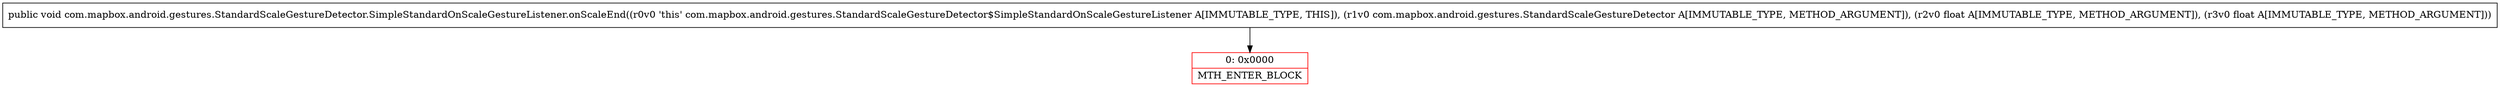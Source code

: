 digraph "CFG forcom.mapbox.android.gestures.StandardScaleGestureDetector.SimpleStandardOnScaleGestureListener.onScaleEnd(Lcom\/mapbox\/android\/gestures\/StandardScaleGestureDetector;FF)V" {
subgraph cluster_Region_979397122 {
label = "R(0)";
node [shape=record,color=blue];
}
Node_0 [shape=record,color=red,label="{0\:\ 0x0000|MTH_ENTER_BLOCK\l}"];
MethodNode[shape=record,label="{public void com.mapbox.android.gestures.StandardScaleGestureDetector.SimpleStandardOnScaleGestureListener.onScaleEnd((r0v0 'this' com.mapbox.android.gestures.StandardScaleGestureDetector$SimpleStandardOnScaleGestureListener A[IMMUTABLE_TYPE, THIS]), (r1v0 com.mapbox.android.gestures.StandardScaleGestureDetector A[IMMUTABLE_TYPE, METHOD_ARGUMENT]), (r2v0 float A[IMMUTABLE_TYPE, METHOD_ARGUMENT]), (r3v0 float A[IMMUTABLE_TYPE, METHOD_ARGUMENT])) }"];
MethodNode -> Node_0;
}

